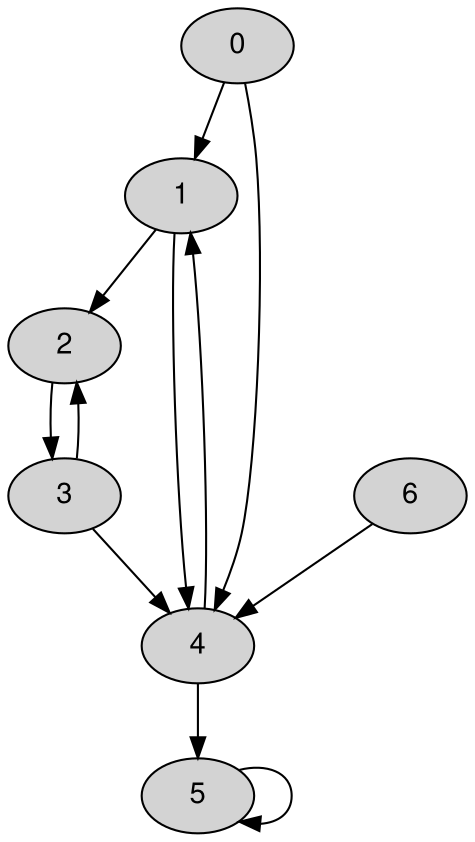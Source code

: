digraph G {

	node [fontname="Helvetica,Arial,sans-serif" style="filled"]
	edge [fontname="Helvetica,Arial,sans-serif" color="black"]

	node [label="0"] 0;
	node [label="1"] 1;
	node [label="2"] 2;
	node [label="3"] 3;
	node [label="4"] 4;
	node [label="5"] 5;
	node [label="6"] 6;

	0 -> 1;
	0 -> 4;
	1 -> 2;
	1 -> 4;
	2 -> 3;
	3 -> 4;
	3 -> 2;
	4 -> 1;
	4 -> 5;
	5 -> 5;
	6 -> 4;

}